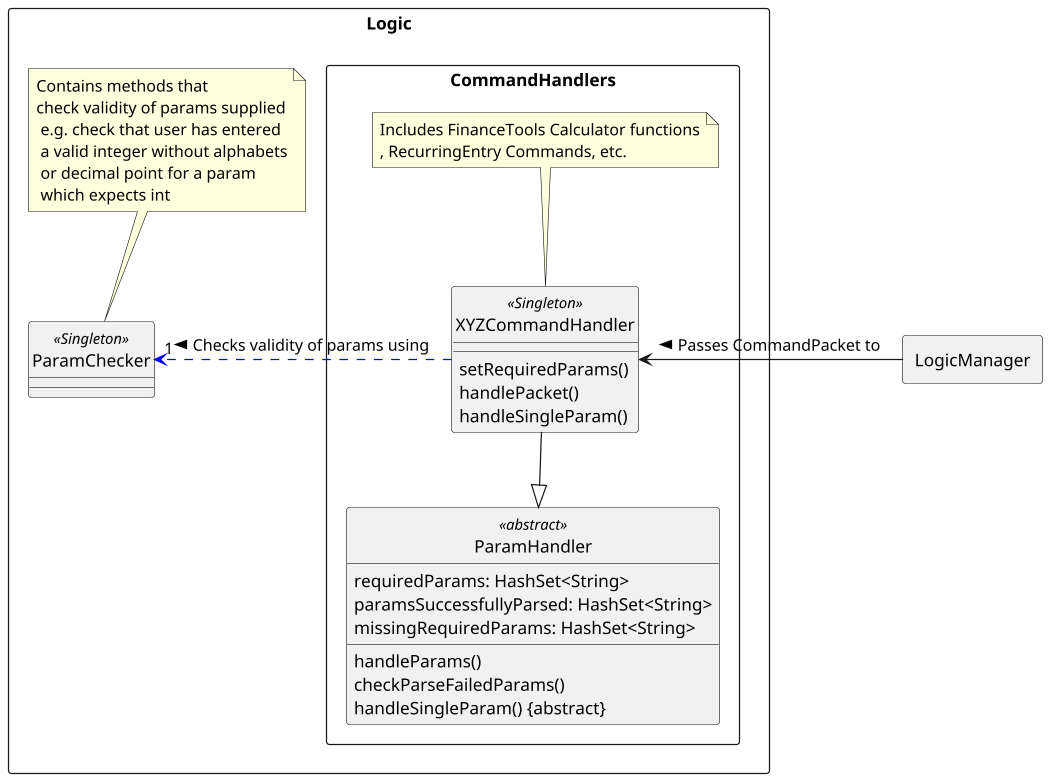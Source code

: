 @startuml

hide circle
skinparam classAttributeIconSize 0
skinparam BoxPadding 20
skinparam shadowing false
scale 1049 width
skinparam package<<Layout>> {
  borderColor Transparent
  backgroundColor Transparent
  fontColor Transparent
  stereotypeFontColor Transparent
}

!define ABSTRACT &#123;abstract&#125;

rectangle LogicManager{
}

rectangle Logic {


    class ParamChecker <<Singleton>>{

    }


rectangle CommandHandlers {

    class ParamHandler <<abstract>> {
        requiredParams: HashSet<String>
        paramsSuccessfullyParsed: HashSet<String>
        missingRequiredParams: HashSet<String>
        handleParams()
        checkParseFailedParams()
        handleSingleParam() ABSTRACT
    }
    class XYZCommandHandler <<Singleton>>{
        setRequiredParams()
        handlePacket()
        handleSingleParam()

    }


    XYZCommandHandler --|> ParamHandler

    XYZCommandHandler ..right> "1"  ParamChecker #line:blue;text:black : > Checks validity of params using
    note top of XYZCommandHandler: Includes FinanceTools Calculator functions\n, RecurringEntry Commands, etc.
}

LogicManager -> XYZCommandHandler : > Passes CommandPacket to
note top of ParamChecker: Contains methods that \ncheck validity of params supplied\n e.g. check that user has entered\n a valid integer without alphabets\n or decimal point for a param\n which expects int





@enduml